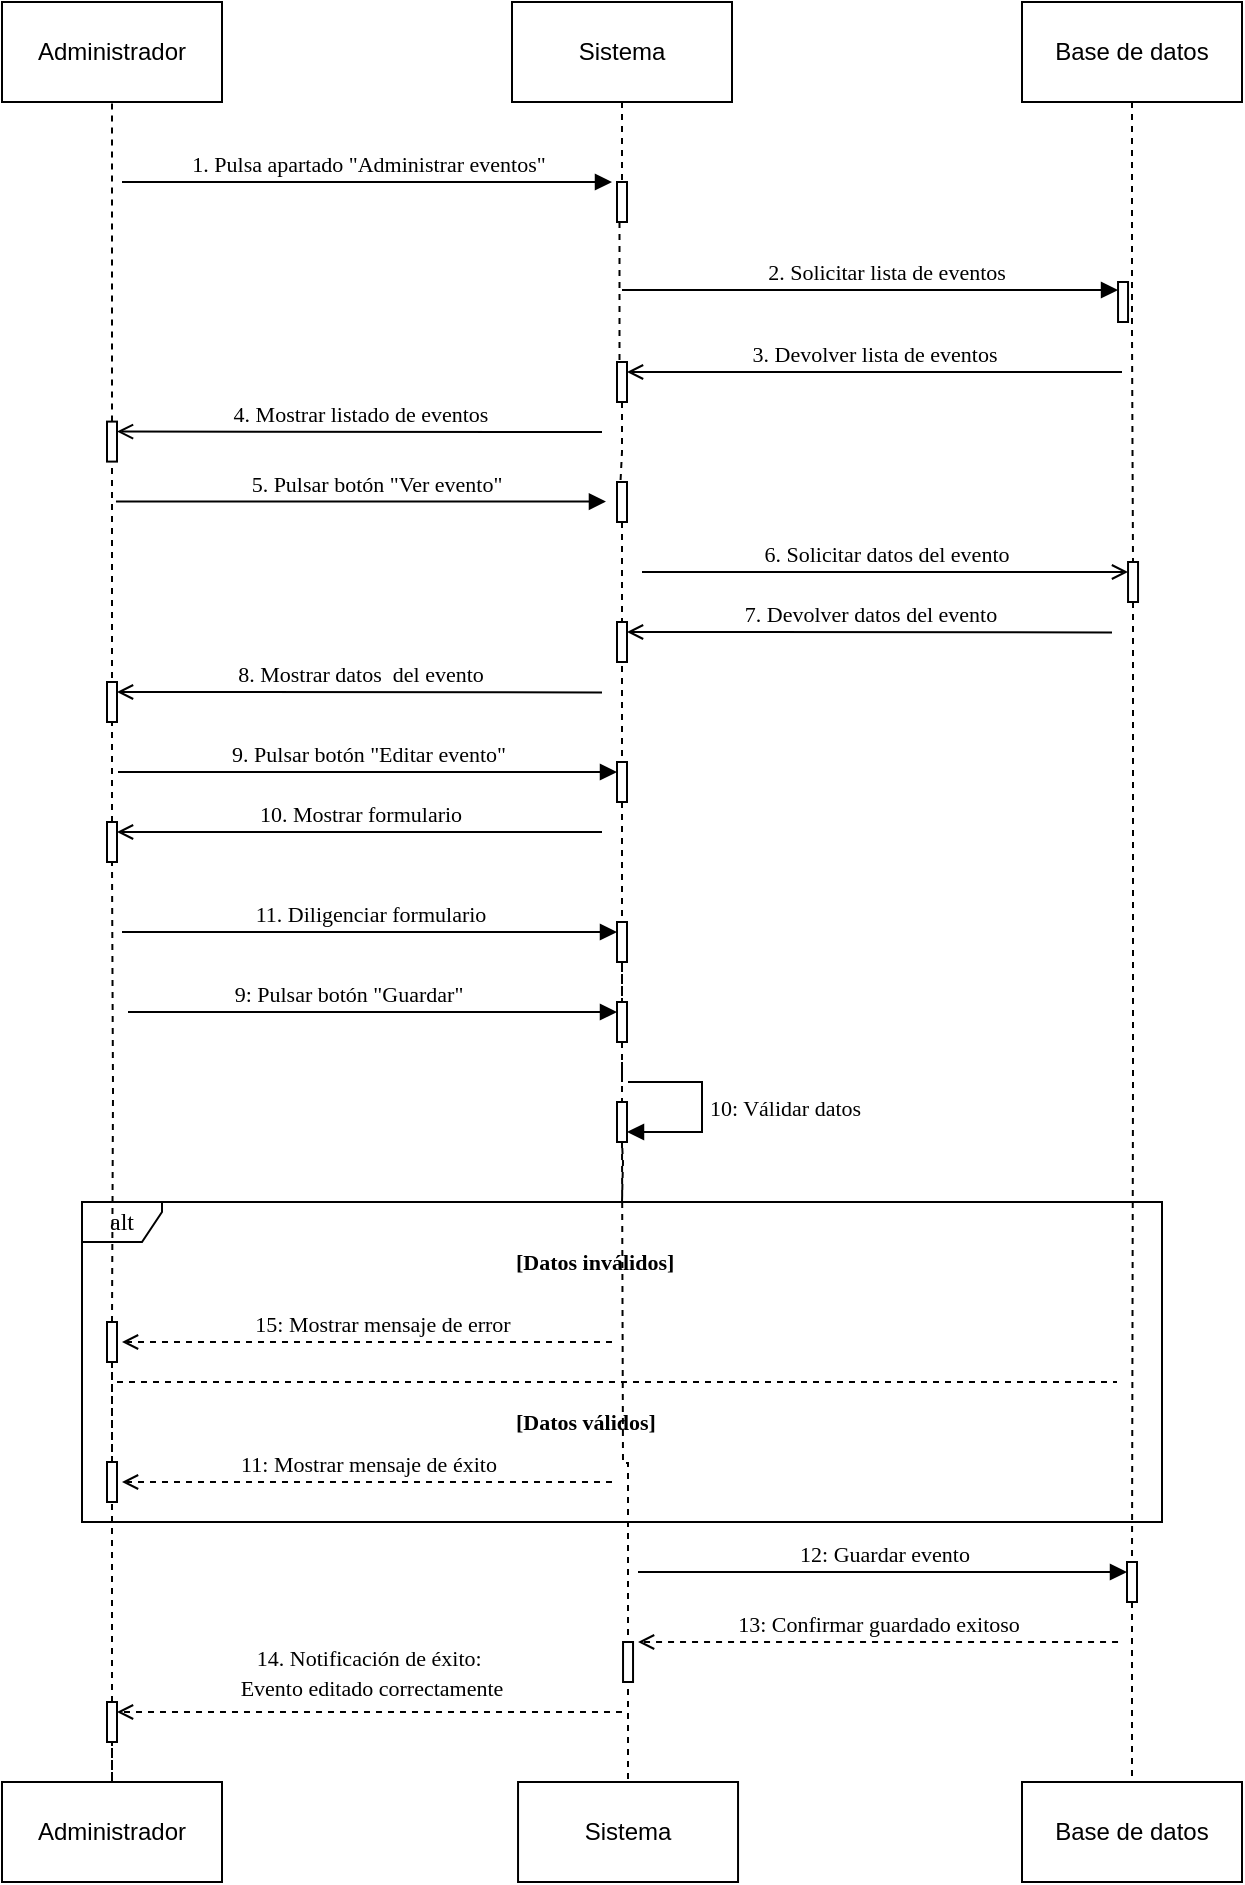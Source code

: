 <mxfile version="27.1.6">
  <diagram name="Administrar Cuentas" id="vw9vhfiDklUFKGKXbxMf">
    <mxGraphModel grid="1" page="1" gridSize="10" guides="1" tooltips="1" connect="1" arrows="1" fold="1" pageScale="1" pageWidth="827" pageHeight="1169" math="0" shadow="0">
      <root>
        <mxCell id="0" />
        <mxCell id="1" parent="0" />
        <mxCell id="xUgybC_WN7sO-mHJ8C3r-164" value="1. Pulsa apartado &quot;Administrar eventos&quot;" style="html=1;verticalAlign=bottom;endArrow=block;labelBackgroundColor=none;fontFamily=Verdana;fontSize=11;edgeStyle=elbowEdgeStyle;elbow=vertical;" edge="1" parent="1">
          <mxGeometry relative="1" as="geometry">
            <mxPoint x="100" y="180" as="sourcePoint" />
            <mxPoint x="345" y="180" as="targetPoint" />
          </mxGeometry>
        </mxCell>
        <mxCell id="xUgybC_WN7sO-mHJ8C3r-165" value="4. Mostrar listado de eventos" style="html=1;verticalAlign=bottom;endArrow=open;labelBackgroundColor=none;fontFamily=Verdana;fontSize=11;elbow=vertical;entryX=1;entryY=0.25;entryDx=0;entryDy=0;" edge="1" parent="1" target="xUgybC_WN7sO-mHJ8C3r-207">
          <mxGeometry x="0.002" relative="1" as="geometry">
            <mxPoint x="340" y="305" as="sourcePoint" />
            <mxPoint x="102.5" y="304.8" as="targetPoint" />
            <mxPoint as="offset" />
          </mxGeometry>
        </mxCell>
        <mxCell id="xUgybC_WN7sO-mHJ8C3r-166" value="5. Pulsar botón &quot;Ver evento&quot;" style="html=1;verticalAlign=bottom;endArrow=block;labelBackgroundColor=none;fontFamily=Verdana;fontSize=11;edgeStyle=elbowEdgeStyle;elbow=horizontal;" edge="1" parent="1">
          <mxGeometry x="0.061" relative="1" as="geometry">
            <mxPoint x="96.98" y="339.8" as="sourcePoint" />
            <mxPoint x="341.98" y="339.8" as="targetPoint" />
            <mxPoint as="offset" />
          </mxGeometry>
        </mxCell>
        <mxCell id="xUgybC_WN7sO-mHJ8C3r-168" value="6. Solicitar datos del evento" style="html=1;verticalAlign=bottom;endArrow=open;labelBackgroundColor=none;fontFamily=Verdana;fontSize=11;elbow=vertical;entryX=0;entryY=0.25;entryDx=0;entryDy=0;" edge="1" parent="1" target="YYFsIK76gHKesapi2yxB-11">
          <mxGeometry relative="1" as="geometry">
            <mxPoint x="360" y="375" as="sourcePoint" />
            <mxPoint x="92.5" y="410.0" as="targetPoint" />
          </mxGeometry>
        </mxCell>
        <mxCell id="xUgybC_WN7sO-mHJ8C3r-169" value="9. Pulsar botón &quot;Editar evento&quot;" style="html=1;verticalAlign=bottom;endArrow=block;labelBackgroundColor=none;fontFamily=Verdana;fontSize=11;elbow=vertical;entryX=0;entryY=0.25;entryDx=0;entryDy=0;" edge="1" parent="1" target="xUgybC_WN7sO-mHJ8C3r-213">
          <mxGeometry x="0.0" relative="1" as="geometry">
            <mxPoint x="98" y="475" as="sourcePoint" />
            <mxPoint x="342.5" y="480.05" as="targetPoint" />
            <mxPoint as="offset" />
          </mxGeometry>
        </mxCell>
        <mxCell id="xUgybC_WN7sO-mHJ8C3r-170" value="10. Mostrar formulario" style="html=1;verticalAlign=bottom;endArrow=open;labelBackgroundColor=none;fontFamily=Verdana;fontSize=11;elbow=vertical;entryX=1;entryY=0.25;entryDx=0;entryDy=0;" edge="1" parent="1" target="xUgybC_WN7sO-mHJ8C3r-215">
          <mxGeometry x="0.002" relative="1" as="geometry">
            <mxPoint x="340" y="505" as="sourcePoint" />
            <mxPoint x="100" y="510.05" as="targetPoint" />
            <mxPoint as="offset" />
          </mxGeometry>
        </mxCell>
        <mxCell id="xUgybC_WN7sO-mHJ8C3r-171" value="11. Diligenciar formulario" style="html=1;verticalAlign=bottom;endArrow=block;labelBackgroundColor=none;fontFamily=Verdana;fontSize=11;elbow=horizontal;entryX=0;entryY=0.25;entryDx=0;entryDy=0;" edge="1" parent="1" target="YYFsIK76gHKesapi2yxB-17">
          <mxGeometry relative="1" as="geometry">
            <mxPoint x="100" y="555" as="sourcePoint" />
            <mxPoint x="347.5" y="550" as="targetPoint" />
          </mxGeometry>
        </mxCell>
        <mxCell id="xUgybC_WN7sO-mHJ8C3r-172" value="9: Pulsar botón &quot;Guardar&quot;" style="html=1;verticalAlign=bottom;endArrow=block;labelBackgroundColor=none;fontFamily=Verdana;fontSize=11;elbow=vertical;entryX=0;entryY=0.25;entryDx=0;entryDy=0;" edge="1" parent="1" target="YYFsIK76gHKesapi2yxB-19">
          <mxGeometry x="-0.102" relative="1" as="geometry">
            <mxPoint x="103" y="595" as="sourcePoint" />
            <mxPoint x="347.5" y="600.03" as="targetPoint" />
            <mxPoint as="offset" />
          </mxGeometry>
        </mxCell>
        <mxCell id="xUgybC_WN7sO-mHJ8C3r-173" value="10: Válidar datos" style="edgeStyle=orthogonalEdgeStyle;html=1;align=left;spacingLeft=2;endArrow=block;rounded=0;entryX=1;entryY=0.75;labelBackgroundColor=none;fontFamily=Verdana;fontSize=11;entryDx=0;entryDy=0;" edge="1" parent="1" target="xUgybC_WN7sO-mHJ8C3r-219">
          <mxGeometry relative="1" as="geometry">
            <mxPoint x="353" y="630" as="sourcePoint" />
            <mxPoint x="360" y="650" as="targetPoint" />
            <Array as="points">
              <mxPoint x="390" y="630" />
              <mxPoint x="390" y="655" />
            </Array>
          </mxGeometry>
        </mxCell>
        <mxCell id="xUgybC_WN7sO-mHJ8C3r-174" value="alt" style="shape=umlFrame;whiteSpace=wrap;html=1;fillColor=none;strokeColor=#000000;fontFamily=Verdana;fontSize=12;width=40;height=20;" vertex="1" parent="1">
          <mxGeometry x="80" y="690" width="540" height="160" as="geometry" />
        </mxCell>
        <mxCell id="xUgybC_WN7sO-mHJ8C3r-175" value="[Datos inválidos]" style="text;html=1;strokeColor=none;fillColor=none;align=left;verticalAlign=middle;whiteSpace=wrap;rounded=0;fontFamily=Verdana;fontSize=11;fontStyle=1;" vertex="1" parent="1">
          <mxGeometry x="295" y="710" width="117" height="20" as="geometry" />
        </mxCell>
        <mxCell id="xUgybC_WN7sO-mHJ8C3r-180" value="" style="endArrow=none;dashed=1;html=1;labelBackgroundColor=none;fontFamily=Verdana;fontSize=11;strokeColor=#000000;" edge="1" parent="1">
          <mxGeometry width="50" height="50" relative="1" as="geometry">
            <mxPoint x="97.5" y="780" as="sourcePoint" />
            <mxPoint x="597.5" y="780" as="targetPoint" />
          </mxGeometry>
        </mxCell>
        <mxCell id="xUgybC_WN7sO-mHJ8C3r-181" value="[Datos válidos]" style="text;html=1;strokeColor=none;fillColor=none;align=left;verticalAlign=middle;whiteSpace=wrap;rounded=0;fontFamily=Verdana;fontSize=11;fontStyle=1;" vertex="1" parent="1">
          <mxGeometry x="295" y="790" width="105" height="20" as="geometry" />
        </mxCell>
        <mxCell id="xUgybC_WN7sO-mHJ8C3r-182" value="15: Mostrar mensaje de error" style="html=1;verticalAlign=bottom;endArrow=open;dashed=1;labelBackgroundColor=none;fontFamily=Verdana;fontSize=11;edgeStyle=elbowEdgeStyle;elbow=vertical;" edge="1" parent="1">
          <mxGeometry x="-0.061" relative="1" as="geometry">
            <mxPoint x="345" y="760" as="sourcePoint" />
            <mxPoint x="100" y="760" as="targetPoint" />
            <mxPoint as="offset" />
          </mxGeometry>
        </mxCell>
        <mxCell id="xUgybC_WN7sO-mHJ8C3r-183" value="Administrador" style="html=1;whiteSpace=wrap;" vertex="1" parent="1">
          <mxGeometry x="40" y="90" width="110" height="50" as="geometry" />
        </mxCell>
        <mxCell id="xUgybC_WN7sO-mHJ8C3r-191" style="edgeStyle=orthogonalEdgeStyle;rounded=0;orthogonalLoop=1;jettySize=auto;html=1;dashed=1;endArrow=none;startFill=0;" edge="1" parent="1" target="xUgybC_WN7sO-mHJ8C3r-187">
          <mxGeometry relative="1" as="geometry">
            <mxPoint x="350" y="660" as="sourcePoint" />
          </mxGeometry>
        </mxCell>
        <mxCell id="xUgybC_WN7sO-mHJ8C3r-184" value="Sistema&lt;span style=&quot;color: rgba(0, 0, 0, 0); font-family: monospace; font-size: 0px; text-align: start; text-wrap-mode: nowrap;&quot;&gt;%3CmxGraphModel%3E%3Croot%3E%3CmxCell%20id%3D%220%22%2F%3E%3CmxCell%20id%3D%221%22%20parent%3D%220%22%2F%3E%3CmxCell%20id%3D%222%22%20value%3D%22Usuario%22%20style%3D%22html%3D1%3BwhiteSpace%3Dwrap%3B%22%20vertex%3D%221%22%20parent%3D%221%22%3E%3CmxGeometry%20x%3D%2270%22%20y%3D%2240%22%20width%3D%22110%22%20height%3D%2250%22%20as%3D%22geometry%22%2F%3E%3C%2FmxCell%3E%3C%2Froot%3E%3C%2FmxGraphModel%3E&lt;/span&gt;" style="html=1;whiteSpace=wrap;" vertex="1" parent="1">
          <mxGeometry x="295" y="90" width="110" height="50" as="geometry" />
        </mxCell>
        <mxCell id="xUgybC_WN7sO-mHJ8C3r-185" value="Base de datos" style="html=1;whiteSpace=wrap;" vertex="1" parent="1">
          <mxGeometry x="550" y="90" width="110" height="50" as="geometry" />
        </mxCell>
        <mxCell id="xUgybC_WN7sO-mHJ8C3r-192" style="edgeStyle=orthogonalEdgeStyle;rounded=0;orthogonalLoop=1;jettySize=auto;html=1;endArrow=none;startFill=0;dashed=1;" edge="1" parent="1" source="xUgybC_WN7sO-mHJ8C3r-207" target="xUgybC_WN7sO-mHJ8C3r-183">
          <mxGeometry relative="1" as="geometry" />
        </mxCell>
        <mxCell id="xUgybC_WN7sO-mHJ8C3r-186" value="Administrador" style="html=1;whiteSpace=wrap;" vertex="1" parent="1">
          <mxGeometry x="40" y="980" width="110" height="50" as="geometry" />
        </mxCell>
        <mxCell id="xUgybC_WN7sO-mHJ8C3r-187" value="Sistema&lt;span style=&quot;color: rgba(0, 0, 0, 0); font-family: monospace; font-size: 0px; text-align: start; text-wrap-mode: nowrap;&quot;&gt;%3CmxGraphModel%3E%3Croot%3E%3CmxCell%20id%3D%220%22%2F%3E%3CmxCell%20id%3D%221%22%20parent%3D%220%22%2F%3E%3CmxCell%20id%3D%222%22%20value%3D%22Usuario%22%20style%3D%22html%3D1%3BwhiteSpace%3Dwrap%3B%22%20vertex%3D%221%22%20parent%3D%221%22%3E%3CmxGeometry%20x%3D%2270%22%20y%3D%2240%22%20width%3D%22110%22%20height%3D%2250%22%20as%3D%22geometry%22%2F%3E%3C%2FmxCell%3E%3C%2Froot%3E%3C%2FmxGraphModel%3E&lt;/span&gt;" style="html=1;whiteSpace=wrap;" vertex="1" parent="1">
          <mxGeometry x="298.02" y="980" width="110" height="50" as="geometry" />
        </mxCell>
        <mxCell id="xUgybC_WN7sO-mHJ8C3r-188" value="Base de datos" style="html=1;whiteSpace=wrap;" vertex="1" parent="1">
          <mxGeometry x="550" y="980" width="110" height="50" as="geometry" />
        </mxCell>
        <mxCell id="xUgybC_WN7sO-mHJ8C3r-206" value="" style="edgeStyle=orthogonalEdgeStyle;rounded=0;orthogonalLoop=1;jettySize=auto;html=1;dashed=1;endArrow=none;startFill=0;" edge="1" parent="1" source="xUgybC_WN7sO-mHJ8C3r-184" target="xUgybC_WN7sO-mHJ8C3r-205">
          <mxGeometry relative="1" as="geometry">
            <mxPoint x="350" y="140" as="sourcePoint" />
            <mxPoint x="350" y="660" as="targetPoint" />
          </mxGeometry>
        </mxCell>
        <mxCell id="xUgybC_WN7sO-mHJ8C3r-205" value="" style="rounded=0;whiteSpace=wrap;html=1;" vertex="1" parent="1">
          <mxGeometry x="347.5" y="180" width="5" height="20" as="geometry" />
        </mxCell>
        <mxCell id="xUgybC_WN7sO-mHJ8C3r-208" value="" style="edgeStyle=orthogonalEdgeStyle;rounded=0;orthogonalLoop=1;jettySize=auto;html=1;endArrow=none;startFill=0;dashed=1;exitX=0.5;exitY=0;exitDx=0;exitDy=0;" edge="1" parent="1" source="xUgybC_WN7sO-mHJ8C3r-215" target="xUgybC_WN7sO-mHJ8C3r-207">
          <mxGeometry relative="1" as="geometry">
            <mxPoint x="95" y="520.29" as="sourcePoint" />
            <mxPoint x="95" y="230.29" as="targetPoint" />
          </mxGeometry>
        </mxCell>
        <mxCell id="xUgybC_WN7sO-mHJ8C3r-207" value="" style="rounded=0;whiteSpace=wrap;html=1;" vertex="1" parent="1">
          <mxGeometry x="92.5" y="299.8" width="5" height="20" as="geometry" />
        </mxCell>
        <mxCell id="xUgybC_WN7sO-mHJ8C3r-210" value="" style="edgeStyle=orthogonalEdgeStyle;rounded=0;orthogonalLoop=1;jettySize=auto;html=1;dashed=1;endArrow=none;startFill=0;entryX=0.25;entryY=0;entryDx=0;entryDy=0;exitX=0.5;exitY=1;exitDx=0;exitDy=0;" edge="1" parent="1" source="YYFsIK76gHKesapi2yxB-9">
          <mxGeometry relative="1" as="geometry">
            <mxPoint x="349" y="320" as="sourcePoint" />
            <mxPoint x="348.75" y="339.8" as="targetPoint" />
          </mxGeometry>
        </mxCell>
        <mxCell id="xUgybC_WN7sO-mHJ8C3r-209" value="" style="rounded=0;whiteSpace=wrap;html=1;" vertex="1" parent="1">
          <mxGeometry x="347.5" y="330" width="5" height="20" as="geometry" />
        </mxCell>
        <mxCell id="xUgybC_WN7sO-mHJ8C3r-214" value="" style="edgeStyle=orthogonalEdgeStyle;rounded=0;orthogonalLoop=1;jettySize=auto;html=1;dashed=1;endArrow=none;startFill=0;" edge="1" parent="1" source="xUgybC_WN7sO-mHJ8C3r-209" target="xUgybC_WN7sO-mHJ8C3r-213">
          <mxGeometry relative="1" as="geometry">
            <mxPoint x="350" y="330.29" as="sourcePoint" />
            <mxPoint x="350" y="750.29" as="targetPoint" />
          </mxGeometry>
        </mxCell>
        <mxCell id="xUgybC_WN7sO-mHJ8C3r-213" value="" style="rounded=0;whiteSpace=wrap;html=1;" vertex="1" parent="1">
          <mxGeometry x="347.5" y="470.0" width="5" height="20" as="geometry" />
        </mxCell>
        <mxCell id="xUgybC_WN7sO-mHJ8C3r-216" value="" style="edgeStyle=orthogonalEdgeStyle;rounded=0;orthogonalLoop=1;jettySize=auto;html=1;endArrow=none;startFill=0;dashed=1;" edge="1" parent="1" target="xUgybC_WN7sO-mHJ8C3r-215">
          <mxGeometry relative="1" as="geometry">
            <mxPoint x="95" y="750" as="sourcePoint" />
            <mxPoint x="95" y="520.29" as="targetPoint" />
          </mxGeometry>
        </mxCell>
        <mxCell id="xUgybC_WN7sO-mHJ8C3r-215" value="" style="rounded=0;whiteSpace=wrap;html=1;" vertex="1" parent="1">
          <mxGeometry x="92.5" y="500.0" width="5" height="20" as="geometry" />
        </mxCell>
        <mxCell id="xUgybC_WN7sO-mHJ8C3r-218" value="" style="edgeStyle=orthogonalEdgeStyle;rounded=0;orthogonalLoop=1;jettySize=auto;html=1;dashed=1;endArrow=none;startFill=0;entryX=0.5;entryY=0;entryDx=0;entryDy=0;" edge="1" parent="1" source="YYFsIK76gHKesapi2yxB-19" target="xUgybC_WN7sO-mHJ8C3r-219">
          <mxGeometry relative="1" as="geometry">
            <mxPoint x="350" y="560.29" as="sourcePoint" />
            <mxPoint x="350.0" y="600.29" as="targetPoint" />
          </mxGeometry>
        </mxCell>
        <mxCell id="xUgybC_WN7sO-mHJ8C3r-221" value="" style="edgeStyle=orthogonalEdgeStyle;rounded=0;orthogonalLoop=1;jettySize=auto;html=1;dashed=1;endArrow=none;startFill=0;" edge="1" parent="1" target="xUgybC_WN7sO-mHJ8C3r-219">
          <mxGeometry relative="1" as="geometry">
            <mxPoint x="350.0" y="690" as="sourcePoint" />
            <mxPoint x="350" y="970" as="targetPoint" />
          </mxGeometry>
        </mxCell>
        <mxCell id="xUgybC_WN7sO-mHJ8C3r-219" value="" style="rounded=0;whiteSpace=wrap;html=1;" vertex="1" parent="1">
          <mxGeometry x="347.5" y="640" width="5" height="20" as="geometry" />
        </mxCell>
        <mxCell id="xUgybC_WN7sO-mHJ8C3r-232" value="" style="edgeStyle=orthogonalEdgeStyle;rounded=0;orthogonalLoop=1;jettySize=auto;html=1;dashed=1;strokeColor=default;endArrow=none;startFill=0;entryX=0.5;entryY=0;entryDx=0;entryDy=0;" edge="1" parent="1" source="YYFsIK76gHKesapi2yxB-33" target="xUgybC_WN7sO-mHJ8C3r-188">
          <mxGeometry relative="1" as="geometry">
            <mxPoint x="605" y="140" as="sourcePoint" />
            <mxPoint x="605" y="780" as="targetPoint" />
          </mxGeometry>
        </mxCell>
        <mxCell id="xUgybC_WN7sO-mHJ8C3r-236" value="" style="edgeStyle=orthogonalEdgeStyle;rounded=0;orthogonalLoop=1;jettySize=auto;html=1;endArrow=none;startFill=0;dashed=1;" edge="1" parent="1" source="xUgybC_WN7sO-mHJ8C3r-237">
          <mxGeometry relative="1" as="geometry">
            <mxPoint x="95" y="970" as="sourcePoint" />
            <mxPoint x="95" y="830" as="targetPoint" />
          </mxGeometry>
        </mxCell>
        <mxCell id="xUgybC_WN7sO-mHJ8C3r-238" value="" style="edgeStyle=orthogonalEdgeStyle;rounded=0;orthogonalLoop=1;jettySize=auto;html=1;endArrow=none;startFill=0;dashed=1;" edge="1" parent="1" source="YYFsIK76gHKesapi2yxB-30" target="xUgybC_WN7sO-mHJ8C3r-237">
          <mxGeometry relative="1" as="geometry">
            <mxPoint x="95" y="970" as="sourcePoint" />
            <mxPoint x="95" y="830" as="targetPoint" />
          </mxGeometry>
        </mxCell>
        <mxCell id="xUgybC_WN7sO-mHJ8C3r-237" value="" style="rounded=0;whiteSpace=wrap;html=1;" vertex="1" parent="1">
          <mxGeometry x="92.5" y="750" width="5" height="20" as="geometry" />
        </mxCell>
        <mxCell id="YYFsIK76gHKesapi2yxB-6" value="2. Solicitar lista de eventos" style="html=1;verticalAlign=bottom;endArrow=block;labelBackgroundColor=none;fontFamily=Verdana;fontSize=11;elbow=vertical;entryX=0;entryY=0.25;entryDx=0;entryDy=0;" edge="1" parent="1">
          <mxGeometry x="0.061" relative="1" as="geometry">
            <mxPoint x="350" y="234" as="sourcePoint" />
            <mxPoint x="598.02" y="234" as="targetPoint" />
            <mxPoint as="offset" />
          </mxGeometry>
        </mxCell>
        <mxCell id="YYFsIK76gHKesapi2yxB-7" value="" style="rounded=0;whiteSpace=wrap;html=1;" vertex="1" parent="1">
          <mxGeometry x="598.02" y="230" width="5" height="20" as="geometry" />
        </mxCell>
        <mxCell id="YYFsIK76gHKesapi2yxB-8" value="3. Devolver lista de eventos" style="html=1;verticalAlign=bottom;endArrow=open;labelBackgroundColor=none;fontFamily=Verdana;fontSize=11;edgeStyle=elbowEdgeStyle;elbow=vertical;entryX=1;entryY=0.25;entryDx=0;entryDy=0;" edge="1" parent="1" target="YYFsIK76gHKesapi2yxB-9">
          <mxGeometry relative="1" as="geometry">
            <mxPoint x="600" y="275" as="sourcePoint" />
            <mxPoint x="356.98" y="270" as="targetPoint" />
            <Array as="points">
              <mxPoint x="472.5" y="275" />
            </Array>
            <mxPoint as="offset" />
          </mxGeometry>
        </mxCell>
        <mxCell id="YYFsIK76gHKesapi2yxB-10" value="" style="edgeStyle=orthogonalEdgeStyle;rounded=0;orthogonalLoop=1;jettySize=auto;html=1;dashed=1;endArrow=none;startFill=0;exitX=0.25;exitY=1;exitDx=0;exitDy=0;entryX=0.25;entryY=0;entryDx=0;entryDy=0;" edge="1" parent="1" source="xUgybC_WN7sO-mHJ8C3r-205" target="YYFsIK76gHKesapi2yxB-9">
          <mxGeometry relative="1" as="geometry">
            <mxPoint x="349" y="200" as="sourcePoint" />
            <mxPoint x="349" y="310" as="targetPoint" />
          </mxGeometry>
        </mxCell>
        <mxCell id="YYFsIK76gHKesapi2yxB-9" value="" style="rounded=0;whiteSpace=wrap;html=1;" vertex="1" parent="1">
          <mxGeometry x="347.5" y="270" width="5" height="20" as="geometry" />
        </mxCell>
        <mxCell id="YYFsIK76gHKesapi2yxB-12" value="" style="edgeStyle=orthogonalEdgeStyle;rounded=0;orthogonalLoop=1;jettySize=auto;html=1;dashed=1;strokeColor=default;endArrow=none;startFill=0;" edge="1" parent="1" source="xUgybC_WN7sO-mHJ8C3r-185" target="YYFsIK76gHKesapi2yxB-11">
          <mxGeometry relative="1" as="geometry">
            <mxPoint x="605" y="140" as="sourcePoint" />
            <mxPoint x="605" y="710" as="targetPoint" />
          </mxGeometry>
        </mxCell>
        <mxCell id="YYFsIK76gHKesapi2yxB-11" value="" style="rounded=0;whiteSpace=wrap;html=1;" vertex="1" parent="1">
          <mxGeometry x="603.02" y="370" width="5" height="20" as="geometry" />
        </mxCell>
        <mxCell id="YYFsIK76gHKesapi2yxB-13" value="8. Mostrar datos&amp;nbsp; del evento" style="html=1;verticalAlign=bottom;endArrow=open;labelBackgroundColor=none;fontFamily=Verdana;fontSize=11;elbow=vertical;entryX=1;entryY=0.25;entryDx=0;entryDy=0;" edge="1" parent="1" target="YYFsIK76gHKesapi2yxB-14">
          <mxGeometry x="0.002" relative="1" as="geometry">
            <mxPoint x="340" y="435.2" as="sourcePoint" />
            <mxPoint x="102.5" y="435" as="targetPoint" />
            <mxPoint as="offset" />
          </mxGeometry>
        </mxCell>
        <mxCell id="YYFsIK76gHKesapi2yxB-14" value="" style="rounded=0;whiteSpace=wrap;html=1;" vertex="1" parent="1">
          <mxGeometry x="92.5" y="430" width="5" height="20" as="geometry" />
        </mxCell>
        <mxCell id="YYFsIK76gHKesapi2yxB-15" value="7. Devolver datos del evento" style="html=1;verticalAlign=bottom;endArrow=open;labelBackgroundColor=none;fontFamily=Verdana;fontSize=11;elbow=vertical;entryX=1;entryY=0.25;entryDx=0;entryDy=0;" edge="1" parent="1" target="YYFsIK76gHKesapi2yxB-16">
          <mxGeometry x="0.002" relative="1" as="geometry">
            <mxPoint x="595" y="405.2" as="sourcePoint" />
            <mxPoint x="357.5" y="405" as="targetPoint" />
            <mxPoint as="offset" />
          </mxGeometry>
        </mxCell>
        <mxCell id="YYFsIK76gHKesapi2yxB-16" value="" style="rounded=0;whiteSpace=wrap;html=1;" vertex="1" parent="1">
          <mxGeometry x="347.5" y="400" width="5" height="20" as="geometry" />
        </mxCell>
        <mxCell id="YYFsIK76gHKesapi2yxB-18" value="" style="edgeStyle=orthogonalEdgeStyle;rounded=0;orthogonalLoop=1;jettySize=auto;html=1;dashed=1;endArrow=none;startFill=0;" edge="1" parent="1" source="xUgybC_WN7sO-mHJ8C3r-213" target="YYFsIK76gHKesapi2yxB-17">
          <mxGeometry relative="1" as="geometry">
            <mxPoint x="350" y="490" as="sourcePoint" />
            <mxPoint x="350" y="600" as="targetPoint" />
          </mxGeometry>
        </mxCell>
        <mxCell id="YYFsIK76gHKesapi2yxB-17" value="" style="rounded=0;whiteSpace=wrap;html=1;" vertex="1" parent="1">
          <mxGeometry x="347.5" y="550" width="5" height="20" as="geometry" />
        </mxCell>
        <mxCell id="YYFsIK76gHKesapi2yxB-20" value="" style="edgeStyle=orthogonalEdgeStyle;rounded=0;orthogonalLoop=1;jettySize=auto;html=1;dashed=1;endArrow=none;startFill=0;entryX=0.5;entryY=0;entryDx=0;entryDy=0;" edge="1" parent="1" source="YYFsIK76gHKesapi2yxB-17" target="YYFsIK76gHKesapi2yxB-19">
          <mxGeometry relative="1" as="geometry">
            <mxPoint x="350" y="570" as="sourcePoint" />
            <mxPoint x="350" y="690" as="targetPoint" />
          </mxGeometry>
        </mxCell>
        <mxCell id="YYFsIK76gHKesapi2yxB-19" value="" style="rounded=0;whiteSpace=wrap;html=1;" vertex="1" parent="1">
          <mxGeometry x="347.5" y="590" width="5" height="20" as="geometry" />
        </mxCell>
        <mxCell id="YYFsIK76gHKesapi2yxB-22" value="11: Mostrar mensaje de éxito" style="html=1;verticalAlign=bottom;endArrow=open;dashed=1;labelBackgroundColor=none;fontFamily=Verdana;fontSize=11;edgeStyle=elbowEdgeStyle;elbow=vertical;" edge="1" parent="1">
          <mxGeometry relative="1" as="geometry">
            <mxPoint x="345" y="830" as="sourcePoint" />
            <mxPoint x="100" y="830" as="targetPoint" />
          </mxGeometry>
        </mxCell>
        <mxCell id="YYFsIK76gHKesapi2yxB-23" value="12: Guardar evento" style="html=1;verticalAlign=bottom;endArrow=block;labelBackgroundColor=none;fontFamily=Verdana;fontSize=11;elbow=vertical;entryX=0;entryY=0.25;entryDx=0;entryDy=0;" edge="1" parent="1" target="YYFsIK76gHKesapi2yxB-33">
          <mxGeometry relative="1" as="geometry">
            <mxPoint x="358" y="875" as="sourcePoint" />
            <mxPoint x="598.02" y="880" as="targetPoint" />
          </mxGeometry>
        </mxCell>
        <mxCell id="YYFsIK76gHKesapi2yxB-24" value="13: Confirmar guardado exitoso" style="html=1;verticalAlign=bottom;endArrow=open;dashed=1;labelBackgroundColor=none;fontFamily=Verdana;fontSize=11;edgeStyle=elbowEdgeStyle;elbow=vertical;" edge="1" parent="1">
          <mxGeometry relative="1" as="geometry">
            <mxPoint x="598.02" y="910" as="sourcePoint" />
            <mxPoint x="358.02" y="910" as="targetPoint" />
          </mxGeometry>
        </mxCell>
        <mxCell id="YYFsIK76gHKesapi2yxB-25" value="" style="html=1;verticalAlign=bottom;endArrow=open;labelBackgroundColor=none;fontFamily=Verdana;fontSize=11;elbow=vertical;dashed=1;entryX=1;entryY=0.25;entryDx=0;entryDy=0;" edge="1" parent="1" target="YYFsIK76gHKesapi2yxB-30">
          <mxGeometry x="-0.082" relative="1" as="geometry">
            <mxPoint x="350" y="945" as="sourcePoint" />
            <mxPoint x="102.5" y="950.03" as="targetPoint" />
            <mxPoint as="offset" />
          </mxGeometry>
        </mxCell>
        <mxCell id="YYFsIK76gHKesapi2yxB-27" value="" style="rounded=0;whiteSpace=wrap;html=1;" vertex="1" parent="1">
          <mxGeometry x="92.5" y="820" width="5" height="20" as="geometry" />
        </mxCell>
        <mxCell id="YYFsIK76gHKesapi2yxB-29" value="" style="rounded=0;whiteSpace=wrap;html=1;" vertex="1" parent="1">
          <mxGeometry x="350.52" y="910" width="5" height="20" as="geometry" />
        </mxCell>
        <mxCell id="YYFsIK76gHKesapi2yxB-34" value="" style="edgeStyle=orthogonalEdgeStyle;rounded=0;orthogonalLoop=1;jettySize=auto;html=1;dashed=1;strokeColor=default;endArrow=none;startFill=0;entryX=0.5;entryY=0;entryDx=0;entryDy=0;" edge="1" parent="1" source="YYFsIK76gHKesapi2yxB-11" target="YYFsIK76gHKesapi2yxB-33">
          <mxGeometry relative="1" as="geometry">
            <mxPoint x="606" y="390" as="sourcePoint" />
            <mxPoint x="605" y="970" as="targetPoint" />
          </mxGeometry>
        </mxCell>
        <mxCell id="YYFsIK76gHKesapi2yxB-33" value="" style="rounded=0;whiteSpace=wrap;html=1;" vertex="1" parent="1">
          <mxGeometry x="602.5" y="870" width="5" height="20" as="geometry" />
        </mxCell>
        <mxCell id="YYFsIK76gHKesapi2yxB-35" value="" style="edgeStyle=orthogonalEdgeStyle;rounded=0;orthogonalLoop=1;jettySize=auto;html=1;endArrow=none;startFill=0;dashed=1;" edge="1" parent="1" source="xUgybC_WN7sO-mHJ8C3r-186" target="YYFsIK76gHKesapi2yxB-30">
          <mxGeometry relative="1" as="geometry">
            <mxPoint x="95" y="970" as="sourcePoint" />
            <mxPoint x="95" y="770" as="targetPoint" />
          </mxGeometry>
        </mxCell>
        <mxCell id="YYFsIK76gHKesapi2yxB-30" value="" style="rounded=0;whiteSpace=wrap;html=1;" vertex="1" parent="1">
          <mxGeometry x="92.5" y="940" width="5" height="20" as="geometry" />
        </mxCell>
        <mxCell id="YYFsIK76gHKesapi2yxB-36" value="&lt;span style=&quot;font-family: Verdana; font-size: 11px; text-wrap-mode: nowrap;&quot;&gt;14. Notificación de éxito:&amp;nbsp;&lt;/span&gt;&lt;div&gt;&lt;span style=&quot;font-family: Verdana; font-size: 11px; text-wrap-mode: nowrap;&quot;&gt;Evento editado correctamente&lt;/span&gt;&lt;/div&gt;" style="text;html=1;align=center;verticalAlign=middle;whiteSpace=wrap;rounded=0;" vertex="1" parent="1">
          <mxGeometry x="140" y="910" width="170" height="30" as="geometry" />
        </mxCell>
      </root>
    </mxGraphModel>
  </diagram>
</mxfile>
